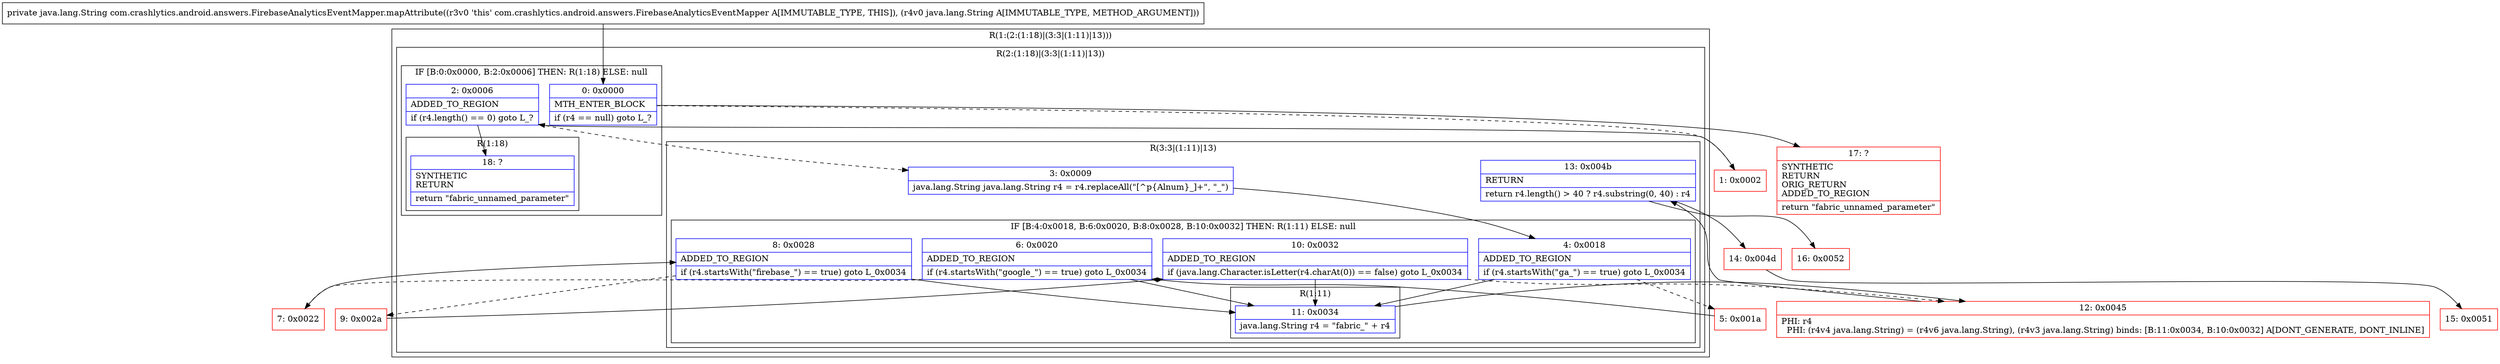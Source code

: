 digraph "CFG forcom.crashlytics.android.answers.FirebaseAnalyticsEventMapper.mapAttribute(Ljava\/lang\/String;)Ljava\/lang\/String;" {
subgraph cluster_Region_1176889702 {
label = "R(1:(2:(1:18)|(3:3|(1:11)|13)))";
node [shape=record,color=blue];
subgraph cluster_Region_1105942208 {
label = "R(2:(1:18)|(3:3|(1:11)|13))";
node [shape=record,color=blue];
subgraph cluster_IfRegion_2075351115 {
label = "IF [B:0:0x0000, B:2:0x0006] THEN: R(1:18) ELSE: null";
node [shape=record,color=blue];
Node_0 [shape=record,label="{0\:\ 0x0000|MTH_ENTER_BLOCK\l|if (r4 == null) goto L_?\l}"];
Node_2 [shape=record,label="{2\:\ 0x0006|ADDED_TO_REGION\l|if (r4.length() == 0) goto L_?\l}"];
subgraph cluster_Region_1398045634 {
label = "R(1:18)";
node [shape=record,color=blue];
Node_18 [shape=record,label="{18\:\ ?|SYNTHETIC\lRETURN\l|return \"fabric_unnamed_parameter\"\l}"];
}
}
subgraph cluster_Region_1854964892 {
label = "R(3:3|(1:11)|13)";
node [shape=record,color=blue];
Node_3 [shape=record,label="{3\:\ 0x0009|java.lang.String java.lang.String r4 = r4.replaceAll(\"[^p\{Alnum\}_]+\", \"_\")\l}"];
subgraph cluster_IfRegion_1892754497 {
label = "IF [B:4:0x0018, B:6:0x0020, B:8:0x0028, B:10:0x0032] THEN: R(1:11) ELSE: null";
node [shape=record,color=blue];
Node_4 [shape=record,label="{4\:\ 0x0018|ADDED_TO_REGION\l|if (r4.startsWith(\"ga_\") == true) goto L_0x0034\l}"];
Node_6 [shape=record,label="{6\:\ 0x0020|ADDED_TO_REGION\l|if (r4.startsWith(\"google_\") == true) goto L_0x0034\l}"];
Node_8 [shape=record,label="{8\:\ 0x0028|ADDED_TO_REGION\l|if (r4.startsWith(\"firebase_\") == true) goto L_0x0034\l}"];
Node_10 [shape=record,label="{10\:\ 0x0032|ADDED_TO_REGION\l|if (java.lang.Character.isLetter(r4.charAt(0)) == false) goto L_0x0034\l}"];
subgraph cluster_Region_1259007638 {
label = "R(1:11)";
node [shape=record,color=blue];
Node_11 [shape=record,label="{11\:\ 0x0034|java.lang.String r4 = \"fabric_\" + r4\l}"];
}
}
Node_13 [shape=record,label="{13\:\ 0x004b|RETURN\l|return r4.length() \> 40 ? r4.substring(0, 40) : r4\l}"];
}
}
}
Node_1 [shape=record,color=red,label="{1\:\ 0x0002}"];
Node_5 [shape=record,color=red,label="{5\:\ 0x001a}"];
Node_7 [shape=record,color=red,label="{7\:\ 0x0022}"];
Node_9 [shape=record,color=red,label="{9\:\ 0x002a}"];
Node_12 [shape=record,color=red,label="{12\:\ 0x0045|PHI: r4 \l  PHI: (r4v4 java.lang.String) = (r4v6 java.lang.String), (r4v3 java.lang.String) binds: [B:11:0x0034, B:10:0x0032] A[DONT_GENERATE, DONT_INLINE]\l}"];
Node_14 [shape=record,color=red,label="{14\:\ 0x004d}"];
Node_15 [shape=record,color=red,label="{15\:\ 0x0051}"];
Node_16 [shape=record,color=red,label="{16\:\ 0x0052}"];
Node_17 [shape=record,color=red,label="{17\:\ ?|SYNTHETIC\lRETURN\lORIG_RETURN\lADDED_TO_REGION\l|return \"fabric_unnamed_parameter\"\l}"];
MethodNode[shape=record,label="{private java.lang.String com.crashlytics.android.answers.FirebaseAnalyticsEventMapper.mapAttribute((r3v0 'this' com.crashlytics.android.answers.FirebaseAnalyticsEventMapper A[IMMUTABLE_TYPE, THIS]), (r4v0 java.lang.String A[IMMUTABLE_TYPE, METHOD_ARGUMENT])) }"];
MethodNode -> Node_0;
Node_0 -> Node_1[style=dashed];
Node_0 -> Node_17;
Node_2 -> Node_3[style=dashed];
Node_2 -> Node_18;
Node_3 -> Node_4;
Node_4 -> Node_5[style=dashed];
Node_4 -> Node_11;
Node_6 -> Node_7[style=dashed];
Node_6 -> Node_11;
Node_8 -> Node_9[style=dashed];
Node_8 -> Node_11;
Node_10 -> Node_11;
Node_10 -> Node_12[style=dashed];
Node_11 -> Node_12;
Node_13 -> Node_14;
Node_13 -> Node_16;
Node_1 -> Node_2;
Node_5 -> Node_6;
Node_7 -> Node_8;
Node_9 -> Node_10;
Node_12 -> Node_13;
Node_14 -> Node_15;
}

